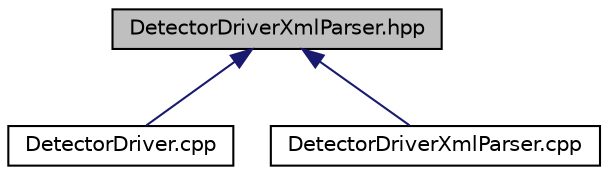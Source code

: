 digraph "DetectorDriverXmlParser.hpp"
{
  edge [fontname="Helvetica",fontsize="10",labelfontname="Helvetica",labelfontsize="10"];
  node [fontname="Helvetica",fontsize="10",shape=record];
  Node1 [label="DetectorDriverXmlParser.hpp",height=0.2,width=0.4,color="black", fillcolor="grey75", style="filled", fontcolor="black"];
  Node1 -> Node2 [dir="back",color="midnightblue",fontsize="10",style="solid",fontname="Helvetica"];
  Node2 [label="DetectorDriver.cpp",height=0.2,width=0.4,color="black", fillcolor="white", style="filled",URL="$d4/df5/_detector_driver_8cpp.html",tooltip="Main driver for event processing. "];
  Node1 -> Node3 [dir="back",color="midnightblue",fontsize="10",style="solid",fontname="Helvetica"];
  Node3 [label="DetectorDriverXmlParser.cpp",height=0.2,width=0.4,color="black", fillcolor="white", style="filled",URL="$dc/d67/_detector_driver_xml_parser_8cpp.html",tooltip="Class to parse the DetectorDriver node. "];
}
